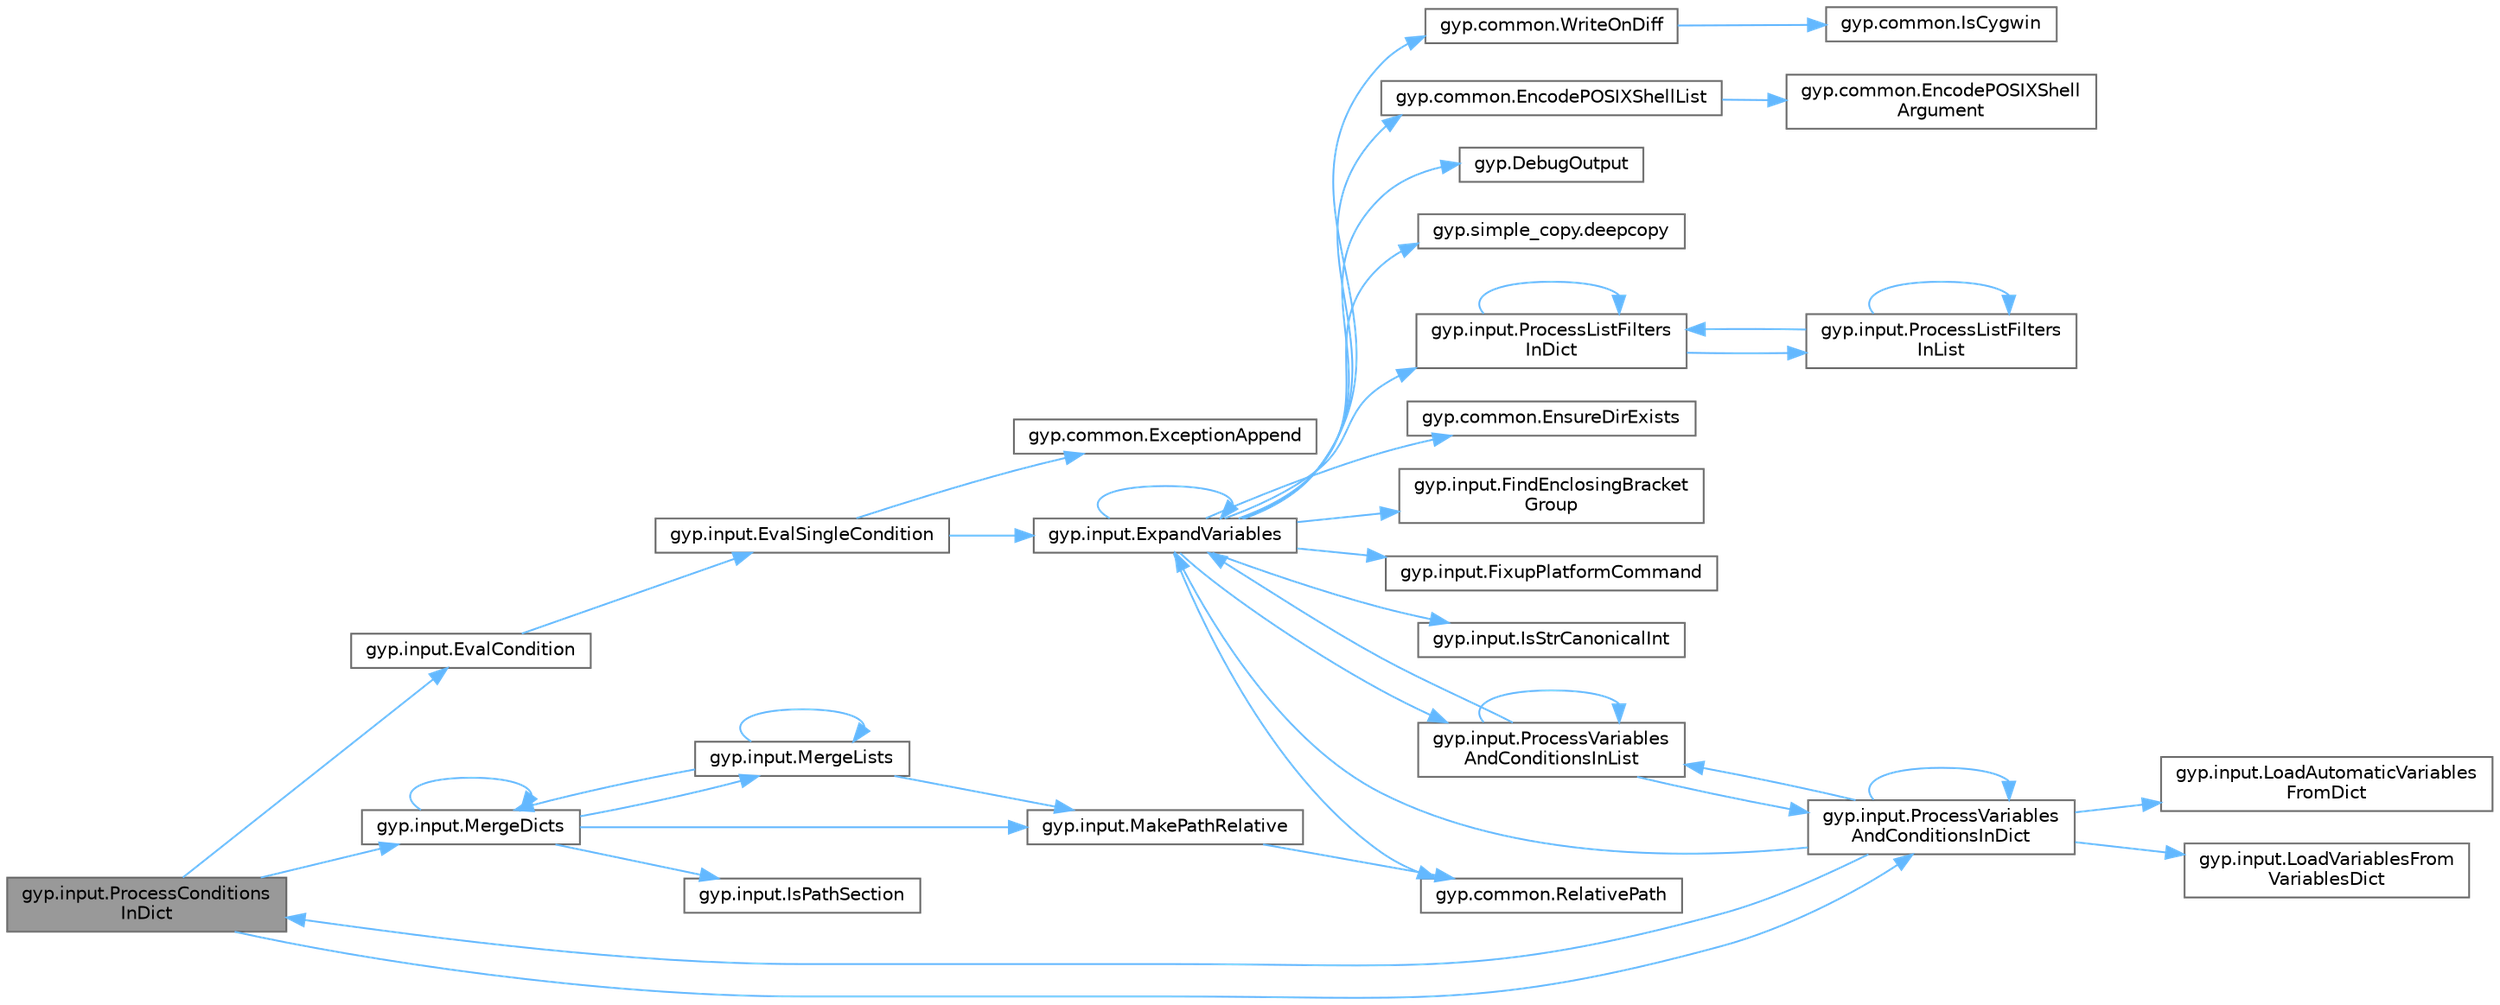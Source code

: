 digraph "gyp.input.ProcessConditionsInDict"
{
 // LATEX_PDF_SIZE
  bgcolor="transparent";
  edge [fontname=Helvetica,fontsize=10,labelfontname=Helvetica,labelfontsize=10];
  node [fontname=Helvetica,fontsize=10,shape=box,height=0.2,width=0.4];
  rankdir="LR";
  Node1 [id="Node000001",label="gyp.input.ProcessConditions\lInDict",height=0.2,width=0.4,color="gray40", fillcolor="grey60", style="filled", fontcolor="black",tooltip=" "];
  Node1 -> Node2 [id="edge1_Node000001_Node000002",color="steelblue1",style="solid",tooltip=" "];
  Node2 [id="Node000002",label="gyp.input.EvalCondition",height=0.2,width=0.4,color="grey40", fillcolor="white", style="filled",URL="$namespacegyp_1_1input.html#a45cb1ad5ab2c335c25578dd840ea9b37",tooltip=" "];
  Node2 -> Node3 [id="edge2_Node000002_Node000003",color="steelblue1",style="solid",tooltip=" "];
  Node3 [id="Node000003",label="gyp.input.EvalSingleCondition",height=0.2,width=0.4,color="grey40", fillcolor="white", style="filled",URL="$namespacegyp_1_1input.html#a6e5ae1ee740658967284d9b066103301",tooltip=" "];
  Node3 -> Node4 [id="edge3_Node000003_Node000004",color="steelblue1",style="solid",tooltip=" "];
  Node4 [id="Node000004",label="gyp.common.ExceptionAppend",height=0.2,width=0.4,color="grey40", fillcolor="white", style="filled",URL="$namespacegyp_1_1common.html#ae6fb1d829b57935daeda1b046ca11ccc",tooltip=" "];
  Node3 -> Node5 [id="edge4_Node000003_Node000005",color="steelblue1",style="solid",tooltip=" "];
  Node5 [id="Node000005",label="gyp.input.ExpandVariables",height=0.2,width=0.4,color="grey40", fillcolor="white", style="filled",URL="$namespacegyp_1_1input.html#a5a76133b36dc35144a6a0aa73c3eb6b1",tooltip=" "];
  Node5 -> Node6 [id="edge5_Node000005_Node000006",color="steelblue1",style="solid",tooltip=" "];
  Node6 [id="Node000006",label="gyp.DebugOutput",height=0.2,width=0.4,color="grey40", fillcolor="white", style="filled",URL="$namespacegyp.html#a92df811c956a9b18a53c898b5081f1ed",tooltip=" "];
  Node5 -> Node7 [id="edge6_Node000005_Node000007",color="steelblue1",style="solid",tooltip=" "];
  Node7 [id="Node000007",label="gyp.simple_copy.deepcopy",height=0.2,width=0.4,color="grey40", fillcolor="white", style="filled",URL="$namespacegyp_1_1simple__copy.html#a3a653abcf47a8146bca8e79c1e024ac8",tooltip=" "];
  Node5 -> Node8 [id="edge7_Node000005_Node000008",color="steelblue1",style="solid",tooltip=" "];
  Node8 [id="Node000008",label="gyp.common.EncodePOSIXShellList",height=0.2,width=0.4,color="grey40", fillcolor="white", style="filled",URL="$namespacegyp_1_1common.html#a1681405bb09a2eda416079b3ed7de917",tooltip=" "];
  Node8 -> Node9 [id="edge8_Node000008_Node000009",color="steelblue1",style="solid",tooltip=" "];
  Node9 [id="Node000009",label="gyp.common.EncodePOSIXShell\lArgument",height=0.2,width=0.4,color="grey40", fillcolor="white", style="filled",URL="$namespacegyp_1_1common.html#a2e45d4d865602a9046dc070c5545e87b",tooltip=" "];
  Node5 -> Node10 [id="edge9_Node000005_Node000010",color="steelblue1",style="solid",tooltip=" "];
  Node10 [id="Node000010",label="gyp.common.EnsureDirExists",height=0.2,width=0.4,color="grey40", fillcolor="white", style="filled",URL="$namespacegyp_1_1common.html#a62411b7ed9f7220bb951ea26e91e4e15",tooltip=" "];
  Node5 -> Node5 [id="edge10_Node000005_Node000005",color="steelblue1",style="solid",tooltip=" "];
  Node5 -> Node11 [id="edge11_Node000005_Node000011",color="steelblue1",style="solid",tooltip=" "];
  Node11 [id="Node000011",label="gyp.input.FindEnclosingBracket\lGroup",height=0.2,width=0.4,color="grey40", fillcolor="white", style="filled",URL="$namespacegyp_1_1input.html#ad1fc0783d060020766adbfd37f60571e",tooltip=" "];
  Node5 -> Node12 [id="edge12_Node000005_Node000012",color="steelblue1",style="solid",tooltip=" "];
  Node12 [id="Node000012",label="gyp.input.FixupPlatformCommand",height=0.2,width=0.4,color="grey40", fillcolor="white", style="filled",URL="$namespacegyp_1_1input.html#a7000a95d8409e8a55668793be4cb1824",tooltip=" "];
  Node5 -> Node13 [id="edge13_Node000005_Node000013",color="steelblue1",style="solid",tooltip=" "];
  Node13 [id="Node000013",label="gyp.input.IsStrCanonicalInt",height=0.2,width=0.4,color="grey40", fillcolor="white", style="filled",URL="$namespacegyp_1_1input.html#a948b9c9aa10dd247e20e76001736993f",tooltip=" "];
  Node5 -> Node14 [id="edge14_Node000005_Node000014",color="steelblue1",style="solid",tooltip=" "];
  Node14 [id="Node000014",label="gyp.input.ProcessListFilters\lInDict",height=0.2,width=0.4,color="grey40", fillcolor="white", style="filled",URL="$namespacegyp_1_1input.html#a469834203ff85e9aef0918638ee2ce13",tooltip=" "];
  Node14 -> Node14 [id="edge15_Node000014_Node000014",color="steelblue1",style="solid",tooltip=" "];
  Node14 -> Node15 [id="edge16_Node000014_Node000015",color="steelblue1",style="solid",tooltip=" "];
  Node15 [id="Node000015",label="gyp.input.ProcessListFilters\lInList",height=0.2,width=0.4,color="grey40", fillcolor="white", style="filled",URL="$namespacegyp_1_1input.html#a27111db2b2c973fc20b99e5df05f790c",tooltip=" "];
  Node15 -> Node14 [id="edge17_Node000015_Node000014",color="steelblue1",style="solid",tooltip=" "];
  Node15 -> Node15 [id="edge18_Node000015_Node000015",color="steelblue1",style="solid",tooltip=" "];
  Node5 -> Node16 [id="edge19_Node000005_Node000016",color="steelblue1",style="solid",tooltip=" "];
  Node16 [id="Node000016",label="gyp.input.ProcessVariables\lAndConditionsInList",height=0.2,width=0.4,color="grey40", fillcolor="white", style="filled",URL="$namespacegyp_1_1input.html#a87eefb82a85e2ad2143a865f42458f50",tooltip=" "];
  Node16 -> Node5 [id="edge20_Node000016_Node000005",color="steelblue1",style="solid",tooltip=" "];
  Node16 -> Node17 [id="edge21_Node000016_Node000017",color="steelblue1",style="solid",tooltip=" "];
  Node17 [id="Node000017",label="gyp.input.ProcessVariables\lAndConditionsInDict",height=0.2,width=0.4,color="grey40", fillcolor="white", style="filled",URL="$namespacegyp_1_1input.html#a320a7bb6191244f384cafe414b535bce",tooltip=" "];
  Node17 -> Node5 [id="edge22_Node000017_Node000005",color="steelblue1",style="solid",tooltip=" "];
  Node17 -> Node18 [id="edge23_Node000017_Node000018",color="steelblue1",style="solid",tooltip=" "];
  Node18 [id="Node000018",label="gyp.input.LoadAutomaticVariables\lFromDict",height=0.2,width=0.4,color="grey40", fillcolor="white", style="filled",URL="$namespacegyp_1_1input.html#aa405b0fde1edea8931dbe53d6c57fd8b",tooltip=" "];
  Node17 -> Node19 [id="edge24_Node000017_Node000019",color="steelblue1",style="solid",tooltip=" "];
  Node19 [id="Node000019",label="gyp.input.LoadVariablesFrom\lVariablesDict",height=0.2,width=0.4,color="grey40", fillcolor="white", style="filled",URL="$namespacegyp_1_1input.html#a4a5a6d38ec3d3a1fde50604e53eed850",tooltip=" "];
  Node17 -> Node1 [id="edge25_Node000017_Node000001",color="steelblue1",style="solid",tooltip=" "];
  Node17 -> Node17 [id="edge26_Node000017_Node000017",color="steelblue1",style="solid",tooltip=" "];
  Node17 -> Node16 [id="edge27_Node000017_Node000016",color="steelblue1",style="solid",tooltip=" "];
  Node16 -> Node16 [id="edge28_Node000016_Node000016",color="steelblue1",style="solid",tooltip=" "];
  Node5 -> Node20 [id="edge29_Node000005_Node000020",color="steelblue1",style="solid",tooltip=" "];
  Node20 [id="Node000020",label="gyp.common.RelativePath",height=0.2,width=0.4,color="grey40", fillcolor="white", style="filled",URL="$namespacegyp_1_1common.html#a8533ebdd9774c22ee7f7450c54239796",tooltip=" "];
  Node5 -> Node21 [id="edge30_Node000005_Node000021",color="steelblue1",style="solid",tooltip=" "];
  Node21 [id="Node000021",label="gyp.common.WriteOnDiff",height=0.2,width=0.4,color="grey40", fillcolor="white", style="filled",URL="$namespacegyp_1_1common.html#a42cc61308a39b4fc22c6bff47e2172d9",tooltip=" "];
  Node21 -> Node22 [id="edge31_Node000021_Node000022",color="steelblue1",style="solid",tooltip=" "];
  Node22 [id="Node000022",label="gyp.common.IsCygwin",height=0.2,width=0.4,color="grey40", fillcolor="white", style="filled",URL="$namespacegyp_1_1common.html#ae6f72854daa4facf72e33226a7b473d3",tooltip=" "];
  Node1 -> Node23 [id="edge32_Node000001_Node000023",color="steelblue1",style="solid",tooltip=" "];
  Node23 [id="Node000023",label="gyp.input.MergeDicts",height=0.2,width=0.4,color="grey40", fillcolor="white", style="filled",URL="$namespacegyp_1_1input.html#a6bfd0551004401096665308f59ddf5b8",tooltip=" "];
  Node23 -> Node24 [id="edge33_Node000023_Node000024",color="steelblue1",style="solid",tooltip=" "];
  Node24 [id="Node000024",label="gyp.input.IsPathSection",height=0.2,width=0.4,color="grey40", fillcolor="white", style="filled",URL="$namespacegyp_1_1input.html#a3067e714f14f81789320fcc2d2b7d5a2",tooltip=" "];
  Node23 -> Node25 [id="edge34_Node000023_Node000025",color="steelblue1",style="solid",tooltip=" "];
  Node25 [id="Node000025",label="gyp.input.MakePathRelative",height=0.2,width=0.4,color="grey40", fillcolor="white", style="filled",URL="$namespacegyp_1_1input.html#a782fd953d4fb1937662232b5acbe613a",tooltip=" "];
  Node25 -> Node20 [id="edge35_Node000025_Node000020",color="steelblue1",style="solid",tooltip=" "];
  Node23 -> Node23 [id="edge36_Node000023_Node000023",color="steelblue1",style="solid",tooltip=" "];
  Node23 -> Node26 [id="edge37_Node000023_Node000026",color="steelblue1",style="solid",tooltip=" "];
  Node26 [id="Node000026",label="gyp.input.MergeLists",height=0.2,width=0.4,color="grey40", fillcolor="white", style="filled",URL="$namespacegyp_1_1input.html#aae925987191630b687db46a6dbb2689b",tooltip=" "];
  Node26 -> Node25 [id="edge38_Node000026_Node000025",color="steelblue1",style="solid",tooltip=" "];
  Node26 -> Node23 [id="edge39_Node000026_Node000023",color="steelblue1",style="solid",tooltip=" "];
  Node26 -> Node26 [id="edge40_Node000026_Node000026",color="steelblue1",style="solid",tooltip=" "];
  Node1 -> Node17 [id="edge41_Node000001_Node000017",color="steelblue1",style="solid",tooltip=" "];
}

